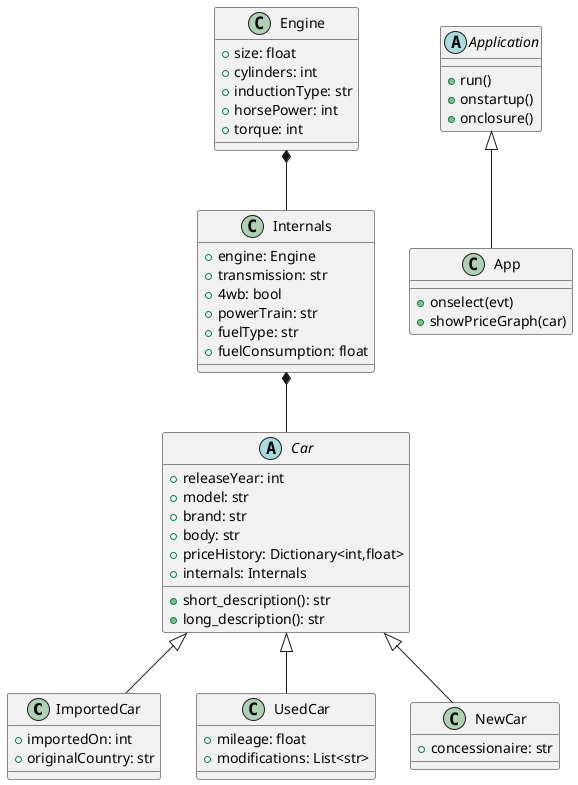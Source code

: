 @startuml Project
class ImportedCar extends Car {
    +importedOn: int
    +originalCountry: str
}

class UsedCar extends Car {
    +mileage: float
    +modifications: List<str>
}

class NewCar extends Car {
    +concessionaire: str
}

Engine *-- Internals
Internals *-- Car

abstract class Car {
    +releaseYear: int
    +model: str
    +brand: str
    +body: str
    +priceHistory: Dictionary<int,float>
    +internals: Internals

    +short_description(): str
    +long_description(): str
}

class Internals {
    +engine: Engine
    +transmission: str
    +4wb: bool
    +powerTrain: str
    +fuelType: str
    +fuelConsumption: float
}

class Engine {
    +size: float
    +cylinders: int
    +inductionType: str
    +horsePower: int
    +torque: int
}

abstract class Application {
    +run()
    +onstartup()
    +onclosure()
}

class App extends Application {
    +onselect(evt)
    +showPriceGraph(car)
}
@enduml
